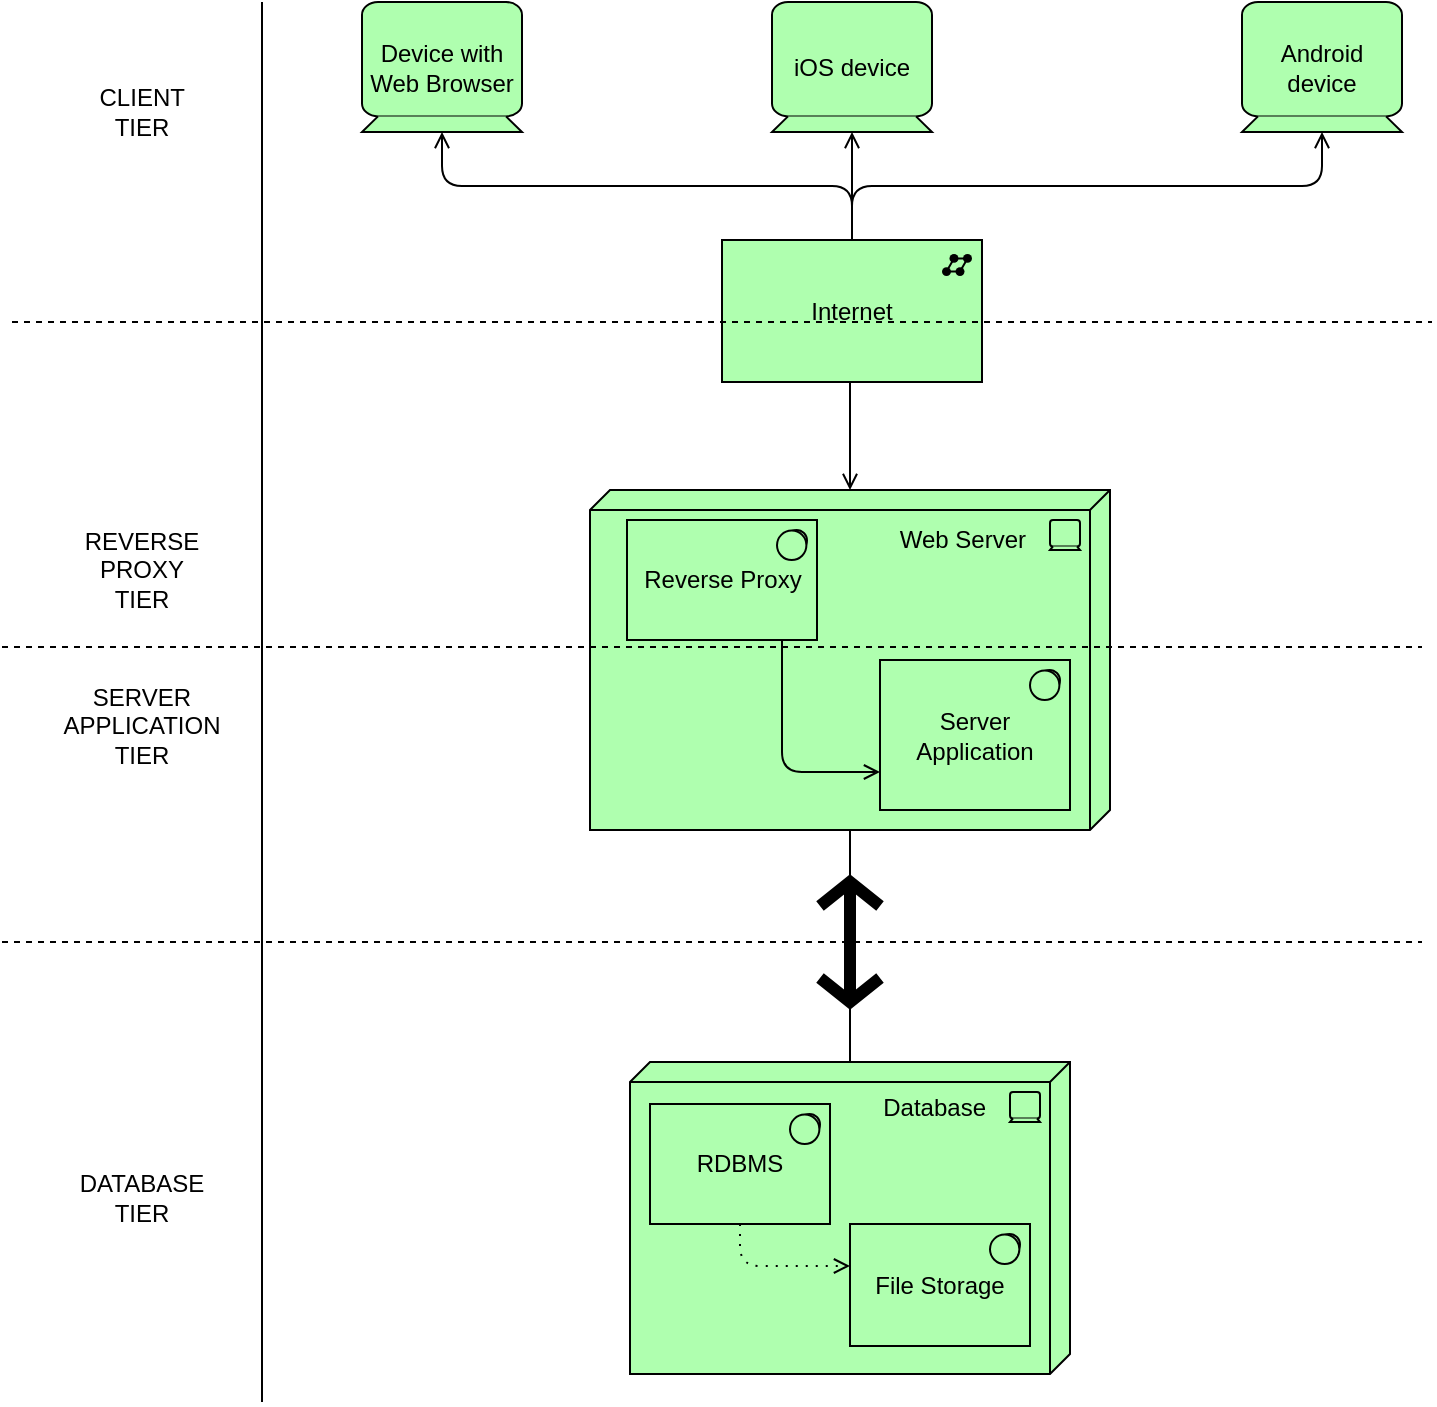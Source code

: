 <mxfile version="12.2.6" type="device" pages="1"><diagram id="6I0OCvxSQrVGMHxT2VVA" name="Page-1"><mxGraphModel dx="1196" dy="592" grid="1" gridSize="10" guides="1" tooltips="1" connect="1" arrows="1" fold="1" page="1" pageScale="1" pageWidth="827" pageHeight="1169" math="0" shadow="0"><root><mxCell id="0"/><mxCell id="1" parent="0"/><mxCell id="50XjDQZhoMv5ULGlyA4d-1" value="Internet" style="html=1;outlineConnect=0;whiteSpace=wrap;fillColor=#AFFFAF;shape=mxgraph.archimate3.application;appType=netw;archiType=square;" vertex="1" parent="1"><mxGeometry x="670" y="219" width="130" height="71" as="geometry"/></mxCell><mxCell id="50XjDQZhoMv5ULGlyA4d-8" value="Device with Web Browser" style="html=1;outlineConnect=0;whiteSpace=wrap;fillColor=#AFFFAF;shape=mxgraph.archimate3.device;" vertex="1" parent="1"><mxGeometry x="490" y="100" width="80" height="65" as="geometry"/></mxCell><mxCell id="50XjDQZhoMv5ULGlyA4d-9" value="iOS device" style="html=1;outlineConnect=0;whiteSpace=wrap;fillColor=#AFFFAF;shape=mxgraph.archimate3.device;" vertex="1" parent="1"><mxGeometry x="695" y="100" width="80" height="65" as="geometry"/></mxCell><mxCell id="50XjDQZhoMv5ULGlyA4d-10" value="Android device" style="html=1;outlineConnect=0;whiteSpace=wrap;fillColor=#AFFFAF;shape=mxgraph.archimate3.device;" vertex="1" parent="1"><mxGeometry x="930" y="100" width="80" height="65" as="geometry"/></mxCell><mxCell id="50XjDQZhoMv5ULGlyA4d-16" value="" style="edgeStyle=elbowEdgeStyle;html=1;endArrow=open;elbow=vertical;endFill=1;" edge="1" parent="1" source="50XjDQZhoMv5ULGlyA4d-1" target="50XjDQZhoMv5ULGlyA4d-8"><mxGeometry width="160" relative="1" as="geometry"><mxPoint x="510" y="218.5" as="sourcePoint"/><mxPoint x="670" y="218.5" as="targetPoint"/></mxGeometry></mxCell><mxCell id="50XjDQZhoMv5ULGlyA4d-17" value="" style="edgeStyle=elbowEdgeStyle;html=1;endArrow=open;elbow=vertical;endFill=1;exitX=0.5;exitY=0;exitDx=0;exitDy=0;exitPerimeter=0;" edge="1" parent="1" source="50XjDQZhoMv5ULGlyA4d-1" target="50XjDQZhoMv5ULGlyA4d-10"><mxGeometry width="160" relative="1" as="geometry"><mxPoint x="860" y="209" as="sourcePoint"/><mxPoint x="1020" y="209" as="targetPoint"/></mxGeometry></mxCell><mxCell id="50XjDQZhoMv5ULGlyA4d-18" value="" style="edgeStyle=elbowEdgeStyle;html=1;endArrow=open;elbow=vertical;endFill=1;" edge="1" parent="1" source="50XjDQZhoMv5ULGlyA4d-1" target="50XjDQZhoMv5ULGlyA4d-9"><mxGeometry width="160" relative="1" as="geometry"><mxPoint x="600" y="179" as="sourcePoint"/><mxPoint x="760" y="179" as="targetPoint"/></mxGeometry></mxCell><mxCell id="50XjDQZhoMv5ULGlyA4d-24" value="Web Server" style="html=1;outlineConnect=0;whiteSpace=wrap;fillColor=#AFFFAF;shape=mxgraph.archimate3.tech;techType=device;align=right;spacingTop=-120;spacingLeft=-36;spacingRight=40;" vertex="1" parent="1"><mxGeometry x="604" y="344" width="260" height="170" as="geometry"/></mxCell><mxCell id="50XjDQZhoMv5ULGlyA4d-25" value="Server Application" style="html=1;outlineConnect=0;whiteSpace=wrap;fillColor=#AFFFAF;shape=mxgraph.archimate3.application;appType=sysSw;archiType=square;" vertex="1" parent="1"><mxGeometry x="749" y="429" width="95" height="75" as="geometry"/></mxCell><mxCell id="50XjDQZhoMv5ULGlyA4d-26" value="Reverse Proxy" style="html=1;outlineConnect=0;whiteSpace=wrap;fillColor=#AFFFAF;shape=mxgraph.archimate3.application;appType=sysSw;archiType=square;" vertex="1" parent="1"><mxGeometry x="622.5" y="359" width="95" height="60" as="geometry"/></mxCell><mxCell id="50XjDQZhoMv5ULGlyA4d-27" value="" style="edgeStyle=elbowEdgeStyle;html=1;endArrow=open;elbow=vertical;endFill=1;entryX=0;entryY=0.75;entryDx=0;entryDy=0;entryPerimeter=0;" edge="1" parent="1" source="50XjDQZhoMv5ULGlyA4d-26" target="50XjDQZhoMv5ULGlyA4d-25"><mxGeometry width="160" relative="1" as="geometry"><mxPoint x="620" y="461" as="sourcePoint"/><mxPoint x="780" y="461" as="targetPoint"/><Array as="points"><mxPoint x="700" y="485"/><mxPoint x="720" y="462"/></Array></mxGeometry></mxCell><mxCell id="50XjDQZhoMv5ULGlyA4d-29" value="" style="edgeStyle=elbowEdgeStyle;html=1;endArrow=open;elbow=vertical;endFill=1;entryX=0.5;entryY=0;entryDx=0;entryDy=0;entryPerimeter=0;" edge="1" parent="1" source="50XjDQZhoMv5ULGlyA4d-1" target="50XjDQZhoMv5ULGlyA4d-24"><mxGeometry width="160" relative="1" as="geometry"><mxPoint x="660" y="309.5" as="sourcePoint"/><mxPoint x="820" y="309.5" as="targetPoint"/><Array as="points"><mxPoint x="734" y="317"/></Array></mxGeometry></mxCell><mxCell id="50XjDQZhoMv5ULGlyA4d-30" value="Database" style="html=1;outlineConnect=0;whiteSpace=wrap;fillColor=#AFFFAF;shape=mxgraph.archimate3.tech;techType=device;align=right;spacingTop=-110;spacingRight=40;" vertex="1" parent="1"><mxGeometry x="624" y="630" width="220" height="156" as="geometry"/></mxCell><mxCell id="50XjDQZhoMv5ULGlyA4d-31" value="RDBMS" style="html=1;outlineConnect=0;whiteSpace=wrap;fillColor=#AFFFAF;shape=mxgraph.archimate3.application;appType=sysSw;archiType=square;" vertex="1" parent="1"><mxGeometry x="634" y="651" width="90" height="60" as="geometry"/></mxCell><mxCell id="50XjDQZhoMv5ULGlyA4d-32" value="File Storage" style="html=1;outlineConnect=0;whiteSpace=wrap;fillColor=#AFFFAF;shape=mxgraph.archimate3.application;appType=sysSw;archiType=square;" vertex="1" parent="1"><mxGeometry x="734" y="711" width="90" height="61" as="geometry"/></mxCell><mxCell id="50XjDQZhoMv5ULGlyA4d-33" value="" style="edgeStyle=elbowEdgeStyle;html=1;endArrow=open;elbow=vertical;endFill=0;dashed=1;dashPattern=1 4;exitX=0.5;exitY=1;exitDx=0;exitDy=0;exitPerimeter=0;" edge="1" parent="1" source="50XjDQZhoMv5ULGlyA4d-31" target="50XjDQZhoMv5ULGlyA4d-32"><mxGeometry width="160" relative="1" as="geometry"><mxPoint x="874" y="862" as="sourcePoint"/><mxPoint x="884" y="982" as="targetPoint"/><Array as="points"><mxPoint x="679" y="732"/></Array></mxGeometry></mxCell><mxCell id="50XjDQZhoMv5ULGlyA4d-37" value="" style="html=1;outlineConnect=0;whiteSpace=wrap;fillColor=#AFFFAF;shape=mxgraph.archimate3.commNetw;strokeWidth=6;direction=south;" vertex="1" parent="1"><mxGeometry x="719" y="540" width="30" height="60" as="geometry"/></mxCell><mxCell id="50XjDQZhoMv5ULGlyA4d-38" value="" style="edgeStyle=elbowEdgeStyle;html=1;endArrow=none;elbow=vertical;" edge="1" parent="1" source="50XjDQZhoMv5ULGlyA4d-30" target="50XjDQZhoMv5ULGlyA4d-37"><mxGeometry width="160" relative="1" as="geometry"><mxPoint x="840" y="770" as="sourcePoint"/><mxPoint x="860" y="770" as="targetPoint"/></mxGeometry></mxCell><mxCell id="50XjDQZhoMv5ULGlyA4d-39" value="" style="edgeStyle=elbowEdgeStyle;html=1;endArrow=none;elbow=vertical;entryX=0.5;entryY=1;entryDx=0;entryDy=0;entryPerimeter=0;" edge="1" parent="1" target="50XjDQZhoMv5ULGlyA4d-24"><mxGeometry width="160" relative="1" as="geometry"><mxPoint x="734" y="600" as="sourcePoint"/><mxPoint x="730" y="530" as="targetPoint"/><Array as="points"><mxPoint x="720" y="590"/><mxPoint x="715" y="530"/><mxPoint x="740" y="580"/><mxPoint x="734" y="530"/><mxPoint x="740" y="570"/></Array></mxGeometry></mxCell><mxCell id="50XjDQZhoMv5ULGlyA4d-41" value="DATABASE TIER" style="text;html=1;strokeColor=none;fillColor=none;align=center;verticalAlign=middle;whiteSpace=wrap;rounded=0;" vertex="1" parent="1"><mxGeometry x="360" y="688" width="40" height="20" as="geometry"/></mxCell><mxCell id="50XjDQZhoMv5ULGlyA4d-42" value="REVERSE PROXY TIER&lt;br&gt;" style="text;html=1;strokeColor=none;fillColor=none;align=center;verticalAlign=middle;whiteSpace=wrap;rounded=0;" vertex="1" parent="1"><mxGeometry x="360" y="374" width="40" height="20" as="geometry"/></mxCell><mxCell id="50XjDQZhoMv5ULGlyA4d-43" value="SERVER APPLICATION TIER" style="text;html=1;strokeColor=none;fillColor=none;align=center;verticalAlign=middle;whiteSpace=wrap;rounded=0;" vertex="1" parent="1"><mxGeometry x="360" y="451.5" width="40" height="20" as="geometry"/></mxCell><mxCell id="50XjDQZhoMv5ULGlyA4d-44" value="CLIENT TIER&lt;br&gt;" style="text;html=1;strokeColor=none;fillColor=none;align=center;verticalAlign=middle;whiteSpace=wrap;rounded=0;" vertex="1" parent="1"><mxGeometry x="360" y="145" width="40" height="20" as="geometry"/></mxCell><mxCell id="50XjDQZhoMv5ULGlyA4d-49" value="" style="endArrow=none;html=1;" edge="1" parent="1"><mxGeometry width="50" height="50" relative="1" as="geometry"><mxPoint x="440" y="800" as="sourcePoint"/><mxPoint x="440" y="100" as="targetPoint"/></mxGeometry></mxCell><mxCell id="50XjDQZhoMv5ULGlyA4d-51" value="" style="endArrow=none;dashed=1;html=1;" edge="1" parent="1"><mxGeometry width="50" height="50" relative="1" as="geometry"><mxPoint x="310" y="570" as="sourcePoint"/><mxPoint x="1020" y="570" as="targetPoint"/></mxGeometry></mxCell><mxCell id="50XjDQZhoMv5ULGlyA4d-52" value="" style="endArrow=none;dashed=1;html=1;" edge="1" parent="1"><mxGeometry width="50" height="50" relative="1" as="geometry"><mxPoint x="310" y="422.5" as="sourcePoint"/><mxPoint x="1020" y="422.5" as="targetPoint"/></mxGeometry></mxCell><mxCell id="50XjDQZhoMv5ULGlyA4d-53" value="" style="endArrow=none;dashed=1;html=1;" edge="1" parent="1"><mxGeometry width="50" height="50" relative="1" as="geometry"><mxPoint x="315" y="260" as="sourcePoint"/><mxPoint x="1025" y="260" as="targetPoint"/></mxGeometry></mxCell></root></mxGraphModel></diagram></mxfile>